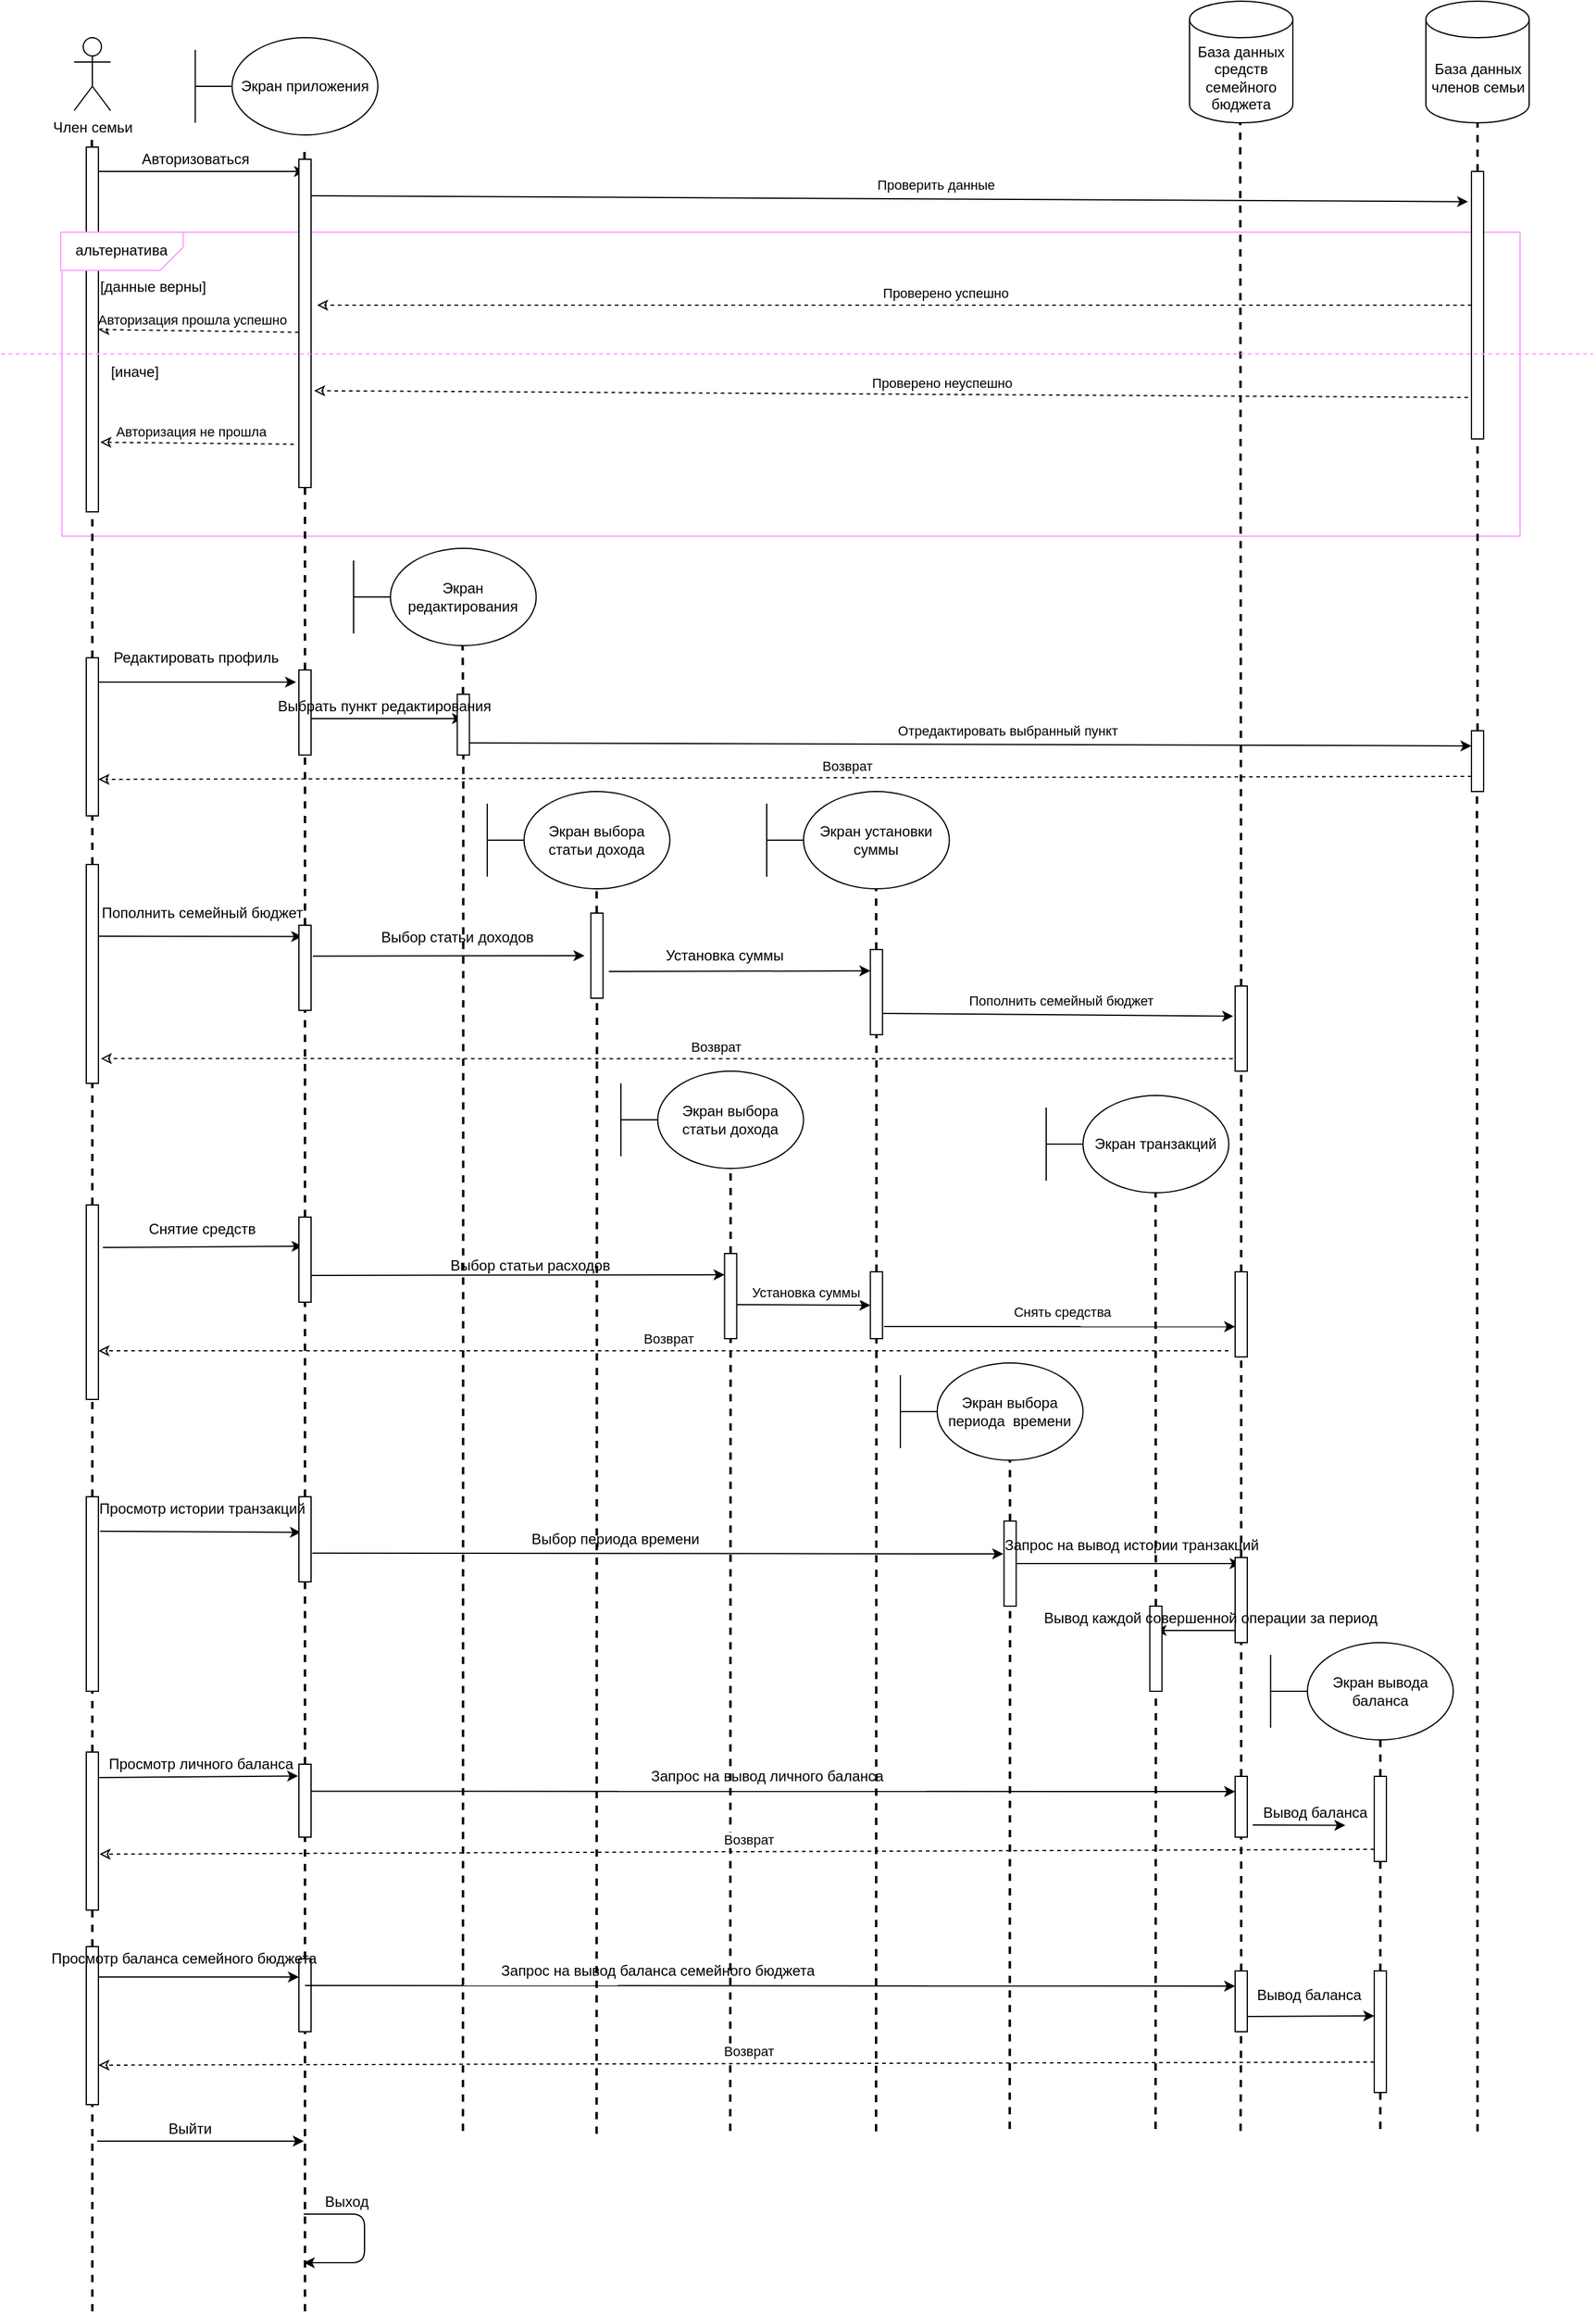 <mxfile version="15.4.0" type="device"><diagram id="cGPwjS6fP_k1BvUeJlcw" name="Page-1"><mxGraphModel dx="1707" dy="1027" grid="1" gridSize="10" guides="1" tooltips="1" connect="1" arrows="1" fold="1" page="1" pageScale="1" pageWidth="4681" pageHeight="3300" math="0" shadow="0"><root><mxCell id="0"/><mxCell id="1" parent="0"/><mxCell id="eAc2DmIOCPBrj0EisFep-2" value="" style="rounded=0;whiteSpace=wrap;html=1;strokeColor=#FF99FF;" parent="1" vertex="1"><mxGeometry x="190" y="700" width="1200" height="250" as="geometry"/></mxCell><mxCell id="6Hoc7KO5jHh4kvdfQy3--184" value="" style="rounded=0;whiteSpace=wrap;html=1;" parent="1" vertex="1"><mxGeometry x="385" y="2120" width="10" height="60" as="geometry"/></mxCell><mxCell id="6Hoc7KO5jHh4kvdfQy3--8" value="Член семьи" style="shape=umlActor;verticalLabelPosition=bottom;verticalAlign=top;html=1;outlineConnect=0;" parent="1" vertex="1"><mxGeometry x="200" y="540" width="30" height="60" as="geometry"/></mxCell><mxCell id="6Hoc7KO5jHh4kvdfQy3--9" value="Экран приложения" style="ellipse;whiteSpace=wrap;html=1;" parent="1" vertex="1"><mxGeometry x="330" y="540" width="120" height="80" as="geometry"/></mxCell><mxCell id="6Hoc7KO5jHh4kvdfQy3--10" value="" style="endArrow=none;html=1;strokeColor=default;strokeWidth=1;" parent="1" edge="1"><mxGeometry width="50" height="50" relative="1" as="geometry"><mxPoint x="299.7" y="610" as="sourcePoint"/><mxPoint x="299.7" y="550" as="targetPoint"/><Array as="points"><mxPoint x="299.7" y="580"/></Array></mxGeometry></mxCell><mxCell id="6Hoc7KO5jHh4kvdfQy3--11" value="" style="endArrow=none;html=1;strokeColor=default;strokeWidth=1;exitX=0;exitY=0.5;exitDx=0;exitDy=0;" parent="1" source="6Hoc7KO5jHh4kvdfQy3--9" edge="1"><mxGeometry width="50" height="50" relative="1" as="geometry"><mxPoint x="239.7" y="730" as="sourcePoint"/><mxPoint x="299.7" y="580" as="targetPoint"/></mxGeometry></mxCell><mxCell id="6Hoc7KO5jHh4kvdfQy3--12" value="" style="endArrow=classic;html=1;strokeColor=default;strokeWidth=1;" parent="1" edge="1"><mxGeometry width="50" height="50" relative="1" as="geometry"><mxPoint x="219" y="650" as="sourcePoint"/><mxPoint x="390" y="650" as="targetPoint"/></mxGeometry></mxCell><mxCell id="6Hoc7KO5jHh4kvdfQy3--13" value="Авторизоваться" style="text;html=1;strokeColor=none;fillColor=none;align=center;verticalAlign=middle;whiteSpace=wrap;rounded=0;" parent="1" vertex="1"><mxGeometry x="280" y="630" width="40" height="20" as="geometry"/></mxCell><mxCell id="6Hoc7KO5jHh4kvdfQy3--15" value="" style="endArrow=classic;html=1;strokeColor=default;strokeWidth=1;entryX=-0.28;entryY=0.113;entryDx=0;entryDy=0;entryPerimeter=0;" parent="1" target="6Hoc7KO5jHh4kvdfQy3--28" edge="1"><mxGeometry width="50" height="50" relative="1" as="geometry"><mxPoint x="390" y="670" as="sourcePoint"/><mxPoint x="1290" y="670" as="targetPoint"/></mxGeometry></mxCell><mxCell id="6Hoc7KO5jHh4kvdfQy3--16" value="Проверить данные" style="edgeLabel;html=1;align=center;verticalAlign=middle;resizable=0;points=[];" parent="6Hoc7KO5jHh4kvdfQy3--15" vertex="1" connectable="0"><mxGeometry x="0.116" y="-1" relative="1" as="geometry"><mxPoint x="-15" y="-13" as="offset"/></mxGeometry></mxCell><mxCell id="6Hoc7KO5jHh4kvdfQy3--17" value="" style="endArrow=classic;html=1;strokeColor=default;strokeWidth=1;dashed=1;endFill=0;exitX=0;exitY=0.5;exitDx=0;exitDy=0;" parent="1" source="6Hoc7KO5jHh4kvdfQy3--28" edge="1"><mxGeometry width="50" height="50" relative="1" as="geometry"><mxPoint x="1290" y="690" as="sourcePoint"/><mxPoint x="400" y="760" as="targetPoint"/></mxGeometry></mxCell><mxCell id="6Hoc7KO5jHh4kvdfQy3--18" value="Проверено успешно" style="edgeLabel;html=1;align=center;verticalAlign=middle;resizable=0;points=[];" parent="6Hoc7KO5jHh4kvdfQy3--17" vertex="1" connectable="0"><mxGeometry x="-0.104" y="2" relative="1" as="geometry"><mxPoint x="-8" y="-12" as="offset"/></mxGeometry></mxCell><mxCell id="6Hoc7KO5jHh4kvdfQy3--19" value="" style="endArrow=classic;html=1;strokeColor=default;strokeWidth=1;dashed=1;endFill=0;exitX=-0.02;exitY=0.527;exitDx=0;exitDy=0;entryX=1;entryY=0.5;entryDx=0;entryDy=0;exitPerimeter=0;" parent="1" source="6Hoc7KO5jHh4kvdfQy3--27" target="6Hoc7KO5jHh4kvdfQy3--26" edge="1"><mxGeometry width="50" height="50" relative="1" as="geometry"><mxPoint x="390" y="960" as="sourcePoint"/><mxPoint x="220" y="960" as="targetPoint"/></mxGeometry></mxCell><mxCell id="6Hoc7KO5jHh4kvdfQy3--20" value="Авторизация прошла успешно" style="edgeLabel;html=1;align=center;verticalAlign=middle;resizable=0;points=[];" parent="6Hoc7KO5jHh4kvdfQy3--19" vertex="1" connectable="0"><mxGeometry x="-0.104" y="2" relative="1" as="geometry"><mxPoint x="-14" y="-12" as="offset"/></mxGeometry></mxCell><mxCell id="6Hoc7KO5jHh4kvdfQy3--21" value="" style="endArrow=none;dashed=1;html=1;strokeWidth=2;jumpSize=3;strokeColor=default;rounded=0;startArrow=none;" parent="1" source="6Hoc7KO5jHh4kvdfQy3--26" edge="1"><mxGeometry width="50" height="50" relative="1" as="geometry"><mxPoint x="215" y="1360" as="sourcePoint"/><mxPoint x="214.58" y="620" as="targetPoint"/></mxGeometry></mxCell><mxCell id="6Hoc7KO5jHh4kvdfQy3--22" value="" style="endArrow=none;dashed=1;html=1;strokeWidth=2;jumpSize=3;strokeColor=default;rounded=0;entryX=0.5;entryY=1;entryDx=0;entryDy=0;startArrow=none;" parent="1" source="6Hoc7KO5jHh4kvdfQy3--27" edge="1"><mxGeometry width="50" height="50" relative="1" as="geometry"><mxPoint x="390" y="1360" as="sourcePoint"/><mxPoint x="389.58" y="630" as="targetPoint"/><Array as="points"/></mxGeometry></mxCell><mxCell id="6Hoc7KO5jHh4kvdfQy3--23" value="База данных средств семейного бюджета" style="shape=cylinder3;whiteSpace=wrap;html=1;boundedLbl=1;backgroundOutline=1;size=15;" parent="1" vertex="1"><mxGeometry x="1118" y="510" width="85" height="100" as="geometry"/></mxCell><mxCell id="6Hoc7KO5jHh4kvdfQy3--24" value="База данных членов семьи" style="shape=cylinder3;whiteSpace=wrap;html=1;boundedLbl=1;backgroundOutline=1;size=15;" parent="1" vertex="1"><mxGeometry x="1312.5" y="510" width="85" height="100" as="geometry"/></mxCell><mxCell id="6Hoc7KO5jHh4kvdfQy3--25" value="" style="endArrow=none;dashed=1;html=1;strokeWidth=2;jumpSize=3;strokeColor=default;rounded=0;startArrow=none;" parent="1" source="6Hoc7KO5jHh4kvdfQy3--28" target="6Hoc7KO5jHh4kvdfQy3--24" edge="1"><mxGeometry width="50" height="50" relative="1" as="geometry"><mxPoint x="1293" y="1360" as="sourcePoint"/><mxPoint x="1293" y="610" as="targetPoint"/></mxGeometry></mxCell><mxCell id="6Hoc7KO5jHh4kvdfQy3--32" value="" style="endArrow=none;dashed=1;html=1;strokeWidth=2;jumpSize=3;strokeColor=default;rounded=0;startArrow=none;" parent="1" source="6Hoc7KO5jHh4kvdfQy3--97" edge="1"><mxGeometry width="50" height="50" relative="1" as="geometry"><mxPoint x="1160.14" y="1360" as="sourcePoint"/><mxPoint x="1159.671" y="610" as="targetPoint"/></mxGeometry></mxCell><mxCell id="6Hoc7KO5jHh4kvdfQy3--34" value="" style="endArrow=classic;html=1;strokeColor=default;strokeWidth=1;entryX=-0.233;entryY=0.143;entryDx=0;entryDy=0;entryPerimeter=0;" parent="1" target="6Hoc7KO5jHh4kvdfQy3--58" edge="1"><mxGeometry width="50" height="50" relative="1" as="geometry"><mxPoint x="220" y="1070" as="sourcePoint"/><mxPoint x="391" y="1070" as="targetPoint"/></mxGeometry></mxCell><mxCell id="6Hoc7KO5jHh4kvdfQy3--39" value="Редактировать профиль" style="text;html=1;align=center;verticalAlign=middle;resizable=0;points=[];autosize=1;strokeColor=none;fillColor=none;" parent="1" vertex="1"><mxGeometry x="225" y="1040" width="150" height="20" as="geometry"/></mxCell><mxCell id="6Hoc7KO5jHh4kvdfQy3--43" value="Экран редактирования" style="ellipse;whiteSpace=wrap;html=1;" parent="1" vertex="1"><mxGeometry x="460.3" y="960" width="120" height="80" as="geometry"/></mxCell><mxCell id="6Hoc7KO5jHh4kvdfQy3--44" value="" style="endArrow=none;html=1;strokeColor=default;strokeWidth=1;" parent="1" edge="1"><mxGeometry width="50" height="50" relative="1" as="geometry"><mxPoint x="430.0" y="1030" as="sourcePoint"/><mxPoint x="430.0" y="970" as="targetPoint"/><Array as="points"><mxPoint x="430.0" y="1000"/></Array></mxGeometry></mxCell><mxCell id="6Hoc7KO5jHh4kvdfQy3--45" value="" style="endArrow=none;html=1;strokeColor=default;strokeWidth=1;exitX=0;exitY=0.5;exitDx=0;exitDy=0;" parent="1" source="6Hoc7KO5jHh4kvdfQy3--43" edge="1"><mxGeometry width="50" height="50" relative="1" as="geometry"><mxPoint x="370.0" y="1150" as="sourcePoint"/><mxPoint x="430.0" y="1000" as="targetPoint"/></mxGeometry></mxCell><mxCell id="6Hoc7KO5jHh4kvdfQy3--47" value="" style="endArrow=none;dashed=1;html=1;strokeWidth=2;jumpSize=3;strokeColor=default;rounded=0;entryX=0.5;entryY=1;entryDx=0;entryDy=0;startArrow=none;" parent="1" source="6Hoc7KO5jHh4kvdfQy3--61" edge="1"><mxGeometry width="50" height="50" relative="1" as="geometry"><mxPoint x="519.71" y="1670" as="sourcePoint"/><mxPoint x="519.71" y="1040" as="targetPoint"/><Array as="points"/></mxGeometry></mxCell><mxCell id="6Hoc7KO5jHh4kvdfQy3--48" value="" style="endArrow=classic;html=1;strokeColor=default;strokeWidth=1;" parent="1" edge="1"><mxGeometry width="50" height="50" relative="1" as="geometry"><mxPoint x="390" y="1100" as="sourcePoint"/><mxPoint x="520" y="1100" as="targetPoint"/></mxGeometry></mxCell><mxCell id="6Hoc7KO5jHh4kvdfQy3--50" value="" style="endArrow=classic;html=1;strokeColor=default;strokeWidth=1;entryX=0;entryY=0.25;entryDx=0;entryDy=0;" parent="1" target="6Hoc7KO5jHh4kvdfQy3--63" edge="1"><mxGeometry width="50" height="50" relative="1" as="geometry"><mxPoint x="520" y="1120" as="sourcePoint"/><mxPoint x="1290" y="1120" as="targetPoint"/></mxGeometry></mxCell><mxCell id="6Hoc7KO5jHh4kvdfQy3--51" value="Отредактировать выбранный пункт" style="edgeLabel;html=1;align=center;verticalAlign=middle;resizable=0;points=[];" parent="6Hoc7KO5jHh4kvdfQy3--50" vertex="1" connectable="0"><mxGeometry x="0.116" y="-1" relative="1" as="geometry"><mxPoint x="-15" y="-13" as="offset"/></mxGeometry></mxCell><mxCell id="6Hoc7KO5jHh4kvdfQy3--52" value="" style="endArrow=classic;html=1;strokeColor=default;strokeWidth=1;dashed=1;endFill=0;exitX=0;exitY=0.75;exitDx=0;exitDy=0;" parent="1" source="6Hoc7KO5jHh4kvdfQy3--63" edge="1"><mxGeometry width="50" height="50" relative="1" as="geometry"><mxPoint x="1290" y="1150" as="sourcePoint"/><mxPoint x="220" y="1150" as="targetPoint"/></mxGeometry></mxCell><mxCell id="6Hoc7KO5jHh4kvdfQy3--53" value="Возврат" style="edgeLabel;html=1;align=center;verticalAlign=middle;resizable=0;points=[];" parent="6Hoc7KO5jHh4kvdfQy3--52" vertex="1" connectable="0"><mxGeometry x="-0.104" y="2" relative="1" as="geometry"><mxPoint x="-8" y="-12" as="offset"/></mxGeometry></mxCell><mxCell id="6Hoc7KO5jHh4kvdfQy3--54" value="" style="rounded=0;whiteSpace=wrap;html=1;" parent="1" vertex="1"><mxGeometry x="210" y="1050" width="10" height="130" as="geometry"/></mxCell><mxCell id="6Hoc7KO5jHh4kvdfQy3--57" value="" style="endArrow=none;dashed=1;html=1;strokeWidth=2;jumpSize=3;strokeColor=default;rounded=0;startArrow=none;" parent="1" source="6Hoc7KO5jHh4kvdfQy3--65" target="6Hoc7KO5jHh4kvdfQy3--54" edge="1"><mxGeometry width="50" height="50" relative="1" as="geometry"><mxPoint x="215.0" y="1600" as="sourcePoint"/><mxPoint x="215.0" y="1000" as="targetPoint"/></mxGeometry></mxCell><mxCell id="6Hoc7KO5jHh4kvdfQy3--58" value="" style="rounded=0;whiteSpace=wrap;html=1;" parent="1" vertex="1"><mxGeometry x="385" y="1060" width="10" height="70" as="geometry"/></mxCell><mxCell id="6Hoc7KO5jHh4kvdfQy3--59" value="" style="endArrow=none;dashed=1;html=1;strokeWidth=2;jumpSize=3;strokeColor=default;rounded=0;entryX=0.5;entryY=1;entryDx=0;entryDy=0;startArrow=none;" parent="1" source="6Hoc7KO5jHh4kvdfQy3--73" target="6Hoc7KO5jHh4kvdfQy3--58" edge="1"><mxGeometry width="50" height="50" relative="1" as="geometry"><mxPoint x="390" y="1600" as="sourcePoint"/><mxPoint x="390" y="970" as="targetPoint"/><Array as="points"/></mxGeometry></mxCell><mxCell id="6Hoc7KO5jHh4kvdfQy3--61" value="" style="rounded=0;whiteSpace=wrap;html=1;" parent="1" vertex="1"><mxGeometry x="515.3" y="1080" width="10" height="50" as="geometry"/></mxCell><mxCell id="6Hoc7KO5jHh4kvdfQy3--62" value="" style="endArrow=none;dashed=1;html=1;strokeWidth=2;jumpSize=3;strokeColor=default;rounded=0;entryX=0.5;entryY=1;entryDx=0;entryDy=0;startArrow=none;" parent="1" target="6Hoc7KO5jHh4kvdfQy3--61" edge="1"><mxGeometry width="50" height="50" relative="1" as="geometry"><mxPoint x="520" y="2261.667" as="sourcePoint"/><mxPoint x="519.71" y="1040" as="targetPoint"/><Array as="points"/></mxGeometry></mxCell><mxCell id="6Hoc7KO5jHh4kvdfQy3--60" value="Выбрать пункт редактирования" style="text;html=1;align=center;verticalAlign=middle;resizable=0;points=[];autosize=1;strokeColor=none;fillColor=none;" parent="1" vertex="1"><mxGeometry x="360" y="1080" width="190" height="20" as="geometry"/></mxCell><mxCell id="6Hoc7KO5jHh4kvdfQy3--63" value="" style="rounded=0;whiteSpace=wrap;html=1;" parent="1" vertex="1"><mxGeometry x="1350" y="1110" width="10" height="50" as="geometry"/></mxCell><mxCell id="6Hoc7KO5jHh4kvdfQy3--64" value="" style="endArrow=none;dashed=1;html=1;strokeWidth=2;jumpSize=3;strokeColor=default;rounded=0;startArrow=none;" parent="1" edge="1"><mxGeometry width="50" height="50" relative="1" as="geometry"><mxPoint x="1355" y="2262.0" as="sourcePoint"/><mxPoint x="1354.511" y="1160" as="targetPoint"/></mxGeometry></mxCell><mxCell id="6Hoc7KO5jHh4kvdfQy3--65" value="" style="rounded=0;whiteSpace=wrap;html=1;" parent="1" vertex="1"><mxGeometry x="210" y="1220" width="10" height="180" as="geometry"/></mxCell><mxCell id="6Hoc7KO5jHh4kvdfQy3--66" value="" style="endArrow=none;dashed=1;html=1;strokeWidth=2;jumpSize=3;strokeColor=default;rounded=0;startArrow=none;" parent="1" source="6Hoc7KO5jHh4kvdfQy3--103" target="6Hoc7KO5jHh4kvdfQy3--65" edge="1"><mxGeometry width="50" height="50" relative="1" as="geometry"><mxPoint x="215" y="1770" as="sourcePoint"/><mxPoint x="215" y="1180" as="targetPoint"/></mxGeometry></mxCell><mxCell id="6Hoc7KO5jHh4kvdfQy3--67" value="" style="endArrow=classic;html=1;strokeColor=default;strokeWidth=1;entryX=0.267;entryY=0.133;entryDx=0;entryDy=0;entryPerimeter=0;" parent="1" target="6Hoc7KO5jHh4kvdfQy3--73" edge="1"><mxGeometry width="50" height="50" relative="1" as="geometry"><mxPoint x="220" y="1279" as="sourcePoint"/><mxPoint x="380" y="1270" as="targetPoint"/></mxGeometry></mxCell><mxCell id="6Hoc7KO5jHh4kvdfQy3--68" value="Пополнить семейный бюджет" style="text;html=1;align=center;verticalAlign=middle;resizable=0;points=[];autosize=1;strokeColor=none;fillColor=none;" parent="1" vertex="1"><mxGeometry x="215" y="1250" width="180" height="20" as="geometry"/></mxCell><mxCell id="6Hoc7KO5jHh4kvdfQy3--69" value="Экран выбора статьи дохода" style="ellipse;whiteSpace=wrap;html=1;" parent="1" vertex="1"><mxGeometry x="570.3" y="1160" width="120" height="80" as="geometry"/></mxCell><mxCell id="6Hoc7KO5jHh4kvdfQy3--70" value="" style="endArrow=none;html=1;strokeColor=default;strokeWidth=1;" parent="1" edge="1"><mxGeometry width="50" height="50" relative="1" as="geometry"><mxPoint x="540.0" y="1230" as="sourcePoint"/><mxPoint x="540.0" y="1170" as="targetPoint"/><Array as="points"><mxPoint x="540" y="1200"/></Array></mxGeometry></mxCell><mxCell id="6Hoc7KO5jHh4kvdfQy3--71" value="" style="endArrow=none;html=1;strokeColor=default;strokeWidth=1;exitX=0;exitY=0.5;exitDx=0;exitDy=0;" parent="1" source="6Hoc7KO5jHh4kvdfQy3--69" edge="1"><mxGeometry width="50" height="50" relative="1" as="geometry"><mxPoint x="480.0" y="1350" as="sourcePoint"/><mxPoint x="540.0" y="1200" as="targetPoint"/></mxGeometry></mxCell><mxCell id="6Hoc7KO5jHh4kvdfQy3--72" value="" style="endArrow=none;dashed=1;html=1;strokeWidth=2;jumpSize=3;strokeColor=default;rounded=0;startArrow=none;" parent="1" source="6Hoc7KO5jHh4kvdfQy3--92" edge="1"><mxGeometry width="50" height="50" relative="1" as="geometry"><mxPoint x="629.88" y="1770" as="sourcePoint"/><mxPoint x="630" y="1240" as="targetPoint"/><Array as="points"/></mxGeometry></mxCell><mxCell id="6Hoc7KO5jHh4kvdfQy3--73" value="" style="rounded=0;whiteSpace=wrap;html=1;" parent="1" vertex="1"><mxGeometry x="385" y="1270" width="10" height="70" as="geometry"/></mxCell><mxCell id="6Hoc7KO5jHh4kvdfQy3--74" value="" style="endArrow=none;dashed=1;html=1;strokeWidth=2;jumpSize=3;strokeColor=default;rounded=0;entryX=0.5;entryY=1;entryDx=0;entryDy=0;startArrow=none;" parent="1" source="6Hoc7KO5jHh4kvdfQy3--119" target="6Hoc7KO5jHh4kvdfQy3--73" edge="1"><mxGeometry width="50" height="50" relative="1" as="geometry"><mxPoint x="390" y="1770" as="sourcePoint"/><mxPoint x="390" y="1130" as="targetPoint"/><Array as="points"/></mxGeometry></mxCell><mxCell id="6Hoc7KO5jHh4kvdfQy3--75" value="" style="endArrow=classic;html=1;strokeColor=default;strokeWidth=1;exitX=1.149;exitY=0.363;exitDx=0;exitDy=0;exitPerimeter=0;" parent="1" source="6Hoc7KO5jHh4kvdfQy3--73" edge="1"><mxGeometry width="50" height="50" relative="1" as="geometry"><mxPoint x="400" y="1280" as="sourcePoint"/><mxPoint x="620" y="1295" as="targetPoint"/></mxGeometry></mxCell><mxCell id="6Hoc7KO5jHh4kvdfQy3--76" value="Выбор статьи доходов" style="text;html=1;align=center;verticalAlign=middle;resizable=0;points=[];autosize=1;strokeColor=none;fillColor=none;" parent="1" vertex="1"><mxGeometry x="445" y="1270" width="140" height="20" as="geometry"/></mxCell><mxCell id="6Hoc7KO5jHh4kvdfQy3--81" value="Экран установки суммы" style="ellipse;whiteSpace=wrap;html=1;" parent="1" vertex="1"><mxGeometry x="800.3" y="1160" width="120" height="80" as="geometry"/></mxCell><mxCell id="6Hoc7KO5jHh4kvdfQy3--82" value="" style="endArrow=none;html=1;strokeColor=default;strokeWidth=1;" parent="1" edge="1"><mxGeometry width="50" height="50" relative="1" as="geometry"><mxPoint x="770.0" y="1230" as="sourcePoint"/><mxPoint x="770.0" y="1170" as="targetPoint"/><Array as="points"><mxPoint x="770" y="1200"/></Array></mxGeometry></mxCell><mxCell id="6Hoc7KO5jHh4kvdfQy3--83" value="" style="endArrow=none;html=1;strokeColor=default;strokeWidth=1;exitX=0;exitY=0.5;exitDx=0;exitDy=0;" parent="1" source="6Hoc7KO5jHh4kvdfQy3--81" edge="1"><mxGeometry width="50" height="50" relative="1" as="geometry"><mxPoint x="710" y="1350" as="sourcePoint"/><mxPoint x="770.0" y="1200" as="targetPoint"/></mxGeometry></mxCell><mxCell id="6Hoc7KO5jHh4kvdfQy3--84" value="" style="endArrow=none;dashed=1;html=1;strokeWidth=2;jumpSize=3;strokeColor=default;rounded=0;startArrow=none;" parent="1" source="6Hoc7KO5jHh4kvdfQy3--95" edge="1"><mxGeometry width="50" height="50" relative="1" as="geometry"><mxPoint x="859.88" y="1770" as="sourcePoint"/><mxPoint x="860" y="1240" as="targetPoint"/><Array as="points"/></mxGeometry></mxCell><mxCell id="6Hoc7KO5jHh4kvdfQy3--85" value="" style="endArrow=classic;html=1;strokeColor=default;strokeWidth=1;entryX=0;entryY=0.25;entryDx=0;entryDy=0;" parent="1" target="6Hoc7KO5jHh4kvdfQy3--95" edge="1"><mxGeometry width="50" height="50" relative="1" as="geometry"><mxPoint x="640" y="1308" as="sourcePoint"/><mxPoint x="860" y="1310" as="targetPoint"/></mxGeometry></mxCell><mxCell id="6Hoc7KO5jHh4kvdfQy3--86" value="Установка суммы" style="text;html=1;align=center;verticalAlign=middle;resizable=0;points=[];autosize=1;strokeColor=none;fillColor=none;" parent="1" vertex="1"><mxGeometry x="680" y="1285" width="110" height="20" as="geometry"/></mxCell><mxCell id="6Hoc7KO5jHh4kvdfQy3--88" value="" style="endArrow=classic;html=1;strokeColor=default;strokeWidth=1;entryX=-0.164;entryY=0.354;entryDx=0;entryDy=0;exitX=1;exitY=0.75;exitDx=0;exitDy=0;entryPerimeter=0;" parent="1" source="6Hoc7KO5jHh4kvdfQy3--95" target="6Hoc7KO5jHh4kvdfQy3--97" edge="1"><mxGeometry width="50" height="50" relative="1" as="geometry"><mxPoint x="860" y="1343" as="sourcePoint"/><mxPoint x="1160" y="1343" as="targetPoint"/></mxGeometry></mxCell><mxCell id="6Hoc7KO5jHh4kvdfQy3--89" value="Пополнить семейный бюджет" style="edgeLabel;html=1;align=center;verticalAlign=middle;resizable=0;points=[];" parent="6Hoc7KO5jHh4kvdfQy3--88" vertex="1" connectable="0"><mxGeometry x="0.116" y="-1" relative="1" as="geometry"><mxPoint x="-15" y="-13" as="offset"/></mxGeometry></mxCell><mxCell id="6Hoc7KO5jHh4kvdfQy3--92" value="" style="rounded=0;whiteSpace=wrap;html=1;" parent="1" vertex="1"><mxGeometry x="625.3" y="1260" width="10" height="70" as="geometry"/></mxCell><mxCell id="6Hoc7KO5jHh4kvdfQy3--94" value="" style="endArrow=none;dashed=1;html=1;strokeWidth=2;jumpSize=3;strokeColor=default;rounded=0;startArrow=none;" parent="1" target="6Hoc7KO5jHh4kvdfQy3--92" edge="1"><mxGeometry width="50" height="50" relative="1" as="geometry"><mxPoint x="630" y="2264.0" as="sourcePoint"/><mxPoint x="630" y="1240" as="targetPoint"/><Array as="points"/></mxGeometry></mxCell><mxCell id="6Hoc7KO5jHh4kvdfQy3--95" value="" style="rounded=0;whiteSpace=wrap;html=1;" parent="1" vertex="1"><mxGeometry x="855.3" y="1290" width="10" height="70" as="geometry"/></mxCell><mxCell id="6Hoc7KO5jHh4kvdfQy3--96" value="" style="endArrow=none;dashed=1;html=1;strokeWidth=2;jumpSize=3;strokeColor=default;rounded=0;startArrow=none;" parent="1" source="6Hoc7KO5jHh4kvdfQy3--115" target="6Hoc7KO5jHh4kvdfQy3--95" edge="1"><mxGeometry width="50" height="50" relative="1" as="geometry"><mxPoint x="859.88" y="1770" as="sourcePoint"/><mxPoint x="860" y="1240" as="targetPoint"/><Array as="points"/></mxGeometry></mxCell><mxCell id="6Hoc7KO5jHh4kvdfQy3--97" value="" style="rounded=0;whiteSpace=wrap;html=1;" parent="1" vertex="1"><mxGeometry x="1155.5" y="1320" width="10" height="70" as="geometry"/></mxCell><mxCell id="6Hoc7KO5jHh4kvdfQy3--98" value="" style="endArrow=none;dashed=1;html=1;strokeWidth=2;jumpSize=3;strokeColor=default;rounded=0;startArrow=none;" parent="1" source="6Hoc7KO5jHh4kvdfQy3--121" target="6Hoc7KO5jHh4kvdfQy3--97" edge="1"><mxGeometry width="50" height="50" relative="1" as="geometry"><mxPoint x="1160" y="1770" as="sourcePoint"/><mxPoint x="1159.671" y="850.0" as="targetPoint"/></mxGeometry></mxCell><mxCell id="6Hoc7KO5jHh4kvdfQy3--99" value="" style="endArrow=classic;html=1;strokeColor=default;strokeWidth=1;dashed=1;endFill=0;exitX=-0.191;exitY=0.854;exitDx=0;exitDy=0;exitPerimeter=0;entryX=1.2;entryY=0.887;entryDx=0;entryDy=0;entryPerimeter=0;" parent="1" source="6Hoc7KO5jHh4kvdfQy3--97" target="6Hoc7KO5jHh4kvdfQy3--65" edge="1"><mxGeometry width="50" height="50" relative="1" as="geometry"><mxPoint x="1300" y="1160" as="sourcePoint"/><mxPoint x="233.379" y="1370" as="targetPoint"/></mxGeometry></mxCell><mxCell id="6Hoc7KO5jHh4kvdfQy3--100" value="Возврат" style="edgeLabel;html=1;align=center;verticalAlign=middle;resizable=0;points=[];" parent="6Hoc7KO5jHh4kvdfQy3--99" vertex="1" connectable="0"><mxGeometry x="-0.104" y="2" relative="1" as="geometry"><mxPoint x="-8" y="-12" as="offset"/></mxGeometry></mxCell><mxCell id="6Hoc7KO5jHh4kvdfQy3--101" value="" style="endArrow=classic;html=1;strokeColor=default;strokeWidth=1;exitX=1.367;exitY=0.219;exitDx=0;exitDy=0;exitPerimeter=0;" parent="1" source="6Hoc7KO5jHh4kvdfQy3--103" edge="1"><mxGeometry width="50" height="50" relative="1" as="geometry"><mxPoint x="220" y="1480" as="sourcePoint"/><mxPoint x="388" y="1534" as="targetPoint"/></mxGeometry></mxCell><mxCell id="6Hoc7KO5jHh4kvdfQy3--102" value="Снятие средств" style="text;html=1;align=center;verticalAlign=middle;resizable=0;points=[];autosize=1;strokeColor=none;fillColor=none;" parent="1" vertex="1"><mxGeometry x="255" y="1510" width="100" height="20" as="geometry"/></mxCell><mxCell id="6Hoc7KO5jHh4kvdfQy3--105" value="Экран выбора статьи дохода" style="ellipse;whiteSpace=wrap;html=1;" parent="1" vertex="1"><mxGeometry x="680.3" y="1390" width="120" height="80" as="geometry"/></mxCell><mxCell id="6Hoc7KO5jHh4kvdfQy3--106" value="" style="endArrow=none;html=1;strokeColor=default;strokeWidth=1;" parent="1" edge="1"><mxGeometry width="50" height="50" relative="1" as="geometry"><mxPoint x="650.0" y="1460" as="sourcePoint"/><mxPoint x="650.0" y="1400" as="targetPoint"/><Array as="points"><mxPoint x="650" y="1430"/></Array></mxGeometry></mxCell><mxCell id="6Hoc7KO5jHh4kvdfQy3--107" value="" style="endArrow=none;html=1;strokeColor=default;strokeWidth=1;exitX=0;exitY=0.5;exitDx=0;exitDy=0;" parent="1" source="6Hoc7KO5jHh4kvdfQy3--105" edge="1"><mxGeometry width="50" height="50" relative="1" as="geometry"><mxPoint x="590" y="1580" as="sourcePoint"/><mxPoint x="650.0" y="1430" as="targetPoint"/></mxGeometry></mxCell><mxCell id="6Hoc7KO5jHh4kvdfQy3--103" value="" style="rounded=0;whiteSpace=wrap;html=1;" parent="1" vertex="1"><mxGeometry x="210" y="1500" width="10" height="160" as="geometry"/></mxCell><mxCell id="6Hoc7KO5jHh4kvdfQy3--108" value="" style="endArrow=none;dashed=1;html=1;strokeWidth=2;jumpSize=3;strokeColor=default;rounded=0;startArrow=none;" parent="1" source="6Hoc7KO5jHh4kvdfQy3--128" target="6Hoc7KO5jHh4kvdfQy3--103" edge="1"><mxGeometry width="50" height="50" relative="1" as="geometry"><mxPoint x="215" y="2261.667" as="sourcePoint"/><mxPoint x="215" y="1400" as="targetPoint"/></mxGeometry></mxCell><mxCell id="6Hoc7KO5jHh4kvdfQy3--109" value="" style="endArrow=none;dashed=1;html=1;strokeWidth=2;jumpSize=3;strokeColor=default;rounded=0;startArrow=none;" parent="1" source="6Hoc7KO5jHh4kvdfQy3--117" edge="1"><mxGeometry width="50" height="50" relative="1" as="geometry"><mxPoint x="739.88" y="1910" as="sourcePoint"/><mxPoint x="740.269" y="1470" as="targetPoint"/><Array as="points"/></mxGeometry></mxCell><mxCell id="6Hoc7KO5jHh4kvdfQy3--110" value="" style="endArrow=classic;html=1;strokeColor=default;strokeWidth=1;entryX=0;entryY=0.25;entryDx=0;entryDy=0;" parent="1" target="6Hoc7KO5jHh4kvdfQy3--117" edge="1"><mxGeometry width="50" height="50" relative="1" as="geometry"><mxPoint x="390" y="1558" as="sourcePoint"/><mxPoint x="730" y="1560" as="targetPoint"/></mxGeometry></mxCell><mxCell id="6Hoc7KO5jHh4kvdfQy3--111" value="Выбор статьи расходов" style="text;html=1;align=center;verticalAlign=middle;resizable=0;points=[];autosize=1;strokeColor=none;fillColor=none;" parent="1" vertex="1"><mxGeometry x="500" y="1540" width="150" height="20" as="geometry"/></mxCell><mxCell id="6Hoc7KO5jHh4kvdfQy3--112" value="" style="endArrow=classic;html=1;strokeColor=default;strokeWidth=1;entryX=0;entryY=0.5;entryDx=0;entryDy=0;" parent="1" target="6Hoc7KO5jHh4kvdfQy3--115" edge="1"><mxGeometry width="50" height="50" relative="1" as="geometry"><mxPoint x="740" y="1582" as="sourcePoint"/><mxPoint x="850" y="1580" as="targetPoint"/></mxGeometry></mxCell><mxCell id="6Hoc7KO5jHh4kvdfQy3--113" value="Установка суммы" style="edgeLabel;html=1;align=center;verticalAlign=middle;resizable=0;points=[];" parent="6Hoc7KO5jHh4kvdfQy3--112" vertex="1" connectable="0"><mxGeometry x="-0.285" y="7" relative="1" as="geometry"><mxPoint x="21" y="-3" as="offset"/></mxGeometry></mxCell><mxCell id="6Hoc7KO5jHh4kvdfQy3--115" value="" style="rounded=0;whiteSpace=wrap;html=1;" parent="1" vertex="1"><mxGeometry x="855.3" y="1555" width="10" height="55" as="geometry"/></mxCell><mxCell id="6Hoc7KO5jHh4kvdfQy3--116" value="" style="endArrow=none;dashed=1;html=1;strokeWidth=2;jumpSize=3;strokeColor=default;rounded=0;startArrow=none;" parent="1" target="6Hoc7KO5jHh4kvdfQy3--115" edge="1"><mxGeometry width="50" height="50" relative="1" as="geometry"><mxPoint x="860" y="2262.0" as="sourcePoint"/><mxPoint x="860.267" y="1360" as="targetPoint"/><Array as="points"/></mxGeometry></mxCell><mxCell id="6Hoc7KO5jHh4kvdfQy3--117" value="" style="rounded=0;whiteSpace=wrap;html=1;" parent="1" vertex="1"><mxGeometry x="735.3" y="1540" width="10" height="70" as="geometry"/></mxCell><mxCell id="6Hoc7KO5jHh4kvdfQy3--118" value="" style="endArrow=none;dashed=1;html=1;strokeWidth=2;jumpSize=3;strokeColor=default;rounded=0;startArrow=none;" parent="1" target="6Hoc7KO5jHh4kvdfQy3--117" edge="1"><mxGeometry width="50" height="50" relative="1" as="geometry"><mxPoint x="740" y="2261.667" as="sourcePoint"/><mxPoint x="740.269" y="1470" as="targetPoint"/><Array as="points"/></mxGeometry></mxCell><mxCell id="6Hoc7KO5jHh4kvdfQy3--119" value="" style="rounded=0;whiteSpace=wrap;html=1;" parent="1" vertex="1"><mxGeometry x="385.0" y="1510" width="10" height="70" as="geometry"/></mxCell><mxCell id="6Hoc7KO5jHh4kvdfQy3--120" value="" style="endArrow=none;dashed=1;html=1;strokeWidth=2;jumpSize=3;strokeColor=default;rounded=0;entryX=0.5;entryY=1;entryDx=0;entryDy=0;startArrow=none;" parent="1" source="6Hoc7KO5jHh4kvdfQy3--131" target="6Hoc7KO5jHh4kvdfQy3--119" edge="1"><mxGeometry width="50" height="50" relative="1" as="geometry"><mxPoint x="390" y="2260.667" as="sourcePoint"/><mxPoint x="390" y="1340" as="targetPoint"/><Array as="points"/></mxGeometry></mxCell><mxCell id="6Hoc7KO5jHh4kvdfQy3--121" value="" style="rounded=0;whiteSpace=wrap;html=1;" parent="1" vertex="1"><mxGeometry x="1155.5" y="1555" width="10" height="70" as="geometry"/></mxCell><mxCell id="6Hoc7KO5jHh4kvdfQy3--122" value="" style="endArrow=none;dashed=1;html=1;strokeWidth=2;jumpSize=3;strokeColor=default;rounded=0;startArrow=none;" parent="1" source="6Hoc7KO5jHh4kvdfQy3--153" target="6Hoc7KO5jHh4kvdfQy3--121" edge="1"><mxGeometry width="50" height="50" relative="1" as="geometry"><mxPoint x="1160" y="2261.667" as="sourcePoint"/><mxPoint x="1160.458" y="1390" as="targetPoint"/></mxGeometry></mxCell><mxCell id="6Hoc7KO5jHh4kvdfQy3--124" value="" style="endArrow=classic;html=1;strokeColor=default;strokeWidth=1;entryX=-0.164;entryY=0.354;entryDx=0;entryDy=0;entryPerimeter=0;" parent="1" edge="1"><mxGeometry width="50" height="50" relative="1" as="geometry"><mxPoint x="866.64" y="1600" as="sourcePoint"/><mxPoint x="1155.5" y="1600.14" as="targetPoint"/></mxGeometry></mxCell><mxCell id="6Hoc7KO5jHh4kvdfQy3--125" value="Снять средства" style="edgeLabel;html=1;align=center;verticalAlign=middle;resizable=0;points=[];" parent="6Hoc7KO5jHh4kvdfQy3--124" vertex="1" connectable="0"><mxGeometry x="0.116" y="-1" relative="1" as="geometry"><mxPoint x="-15" y="-13" as="offset"/></mxGeometry></mxCell><mxCell id="6Hoc7KO5jHh4kvdfQy3--126" value="" style="endArrow=classic;html=1;strokeColor=default;strokeWidth=1;dashed=1;endFill=0;entryX=1;entryY=0.75;entryDx=0;entryDy=0;" parent="1" target="6Hoc7KO5jHh4kvdfQy3--103" edge="1"><mxGeometry width="50" height="50" relative="1" as="geometry"><mxPoint x="1150" y="1620" as="sourcePoint"/><mxPoint x="232" y="1389.66" as="targetPoint"/></mxGeometry></mxCell><mxCell id="6Hoc7KO5jHh4kvdfQy3--127" value="Возврат" style="edgeLabel;html=1;align=center;verticalAlign=middle;resizable=0;points=[];" parent="6Hoc7KO5jHh4kvdfQy3--126" vertex="1" connectable="0"><mxGeometry x="-0.104" y="2" relative="1" as="geometry"><mxPoint x="-45" y="-12" as="offset"/></mxGeometry></mxCell><mxCell id="6Hoc7KO5jHh4kvdfQy3--128" value="" style="rounded=0;whiteSpace=wrap;html=1;" parent="1" vertex="1"><mxGeometry x="210" y="1740" width="10" height="160" as="geometry"/></mxCell><mxCell id="6Hoc7KO5jHh4kvdfQy3--129" value="" style="endArrow=none;dashed=1;html=1;strokeWidth=2;jumpSize=3;strokeColor=default;rounded=0;startArrow=none;" parent="1" source="6Hoc7KO5jHh4kvdfQy3--159" target="6Hoc7KO5jHh4kvdfQy3--128" edge="1"><mxGeometry width="50" height="50" relative="1" as="geometry"><mxPoint x="215" y="2261.667" as="sourcePoint"/><mxPoint x="215" y="1660" as="targetPoint"/></mxGeometry></mxCell><mxCell id="6Hoc7KO5jHh4kvdfQy3--130" value="" style="endArrow=classic;html=1;strokeColor=default;strokeWidth=1;entryX=0.167;entryY=0.419;entryDx=0;entryDy=0;entryPerimeter=0;exitX=1.133;exitY=0.177;exitDx=0;exitDy=0;exitPerimeter=0;" parent="1" source="6Hoc7KO5jHh4kvdfQy3--128" target="6Hoc7KO5jHh4kvdfQy3--131" edge="1"><mxGeometry width="50" height="50" relative="1" as="geometry"><mxPoint x="220" y="1730" as="sourcePoint"/><mxPoint x="380" y="1730" as="targetPoint"/></mxGeometry></mxCell><mxCell id="6Hoc7KO5jHh4kvdfQy3--131" value="" style="rounded=0;whiteSpace=wrap;html=1;" parent="1" vertex="1"><mxGeometry x="385.0" y="1740" width="10" height="70" as="geometry"/></mxCell><mxCell id="6Hoc7KO5jHh4kvdfQy3--132" value="" style="endArrow=none;dashed=1;html=1;strokeWidth=2;jumpSize=3;strokeColor=default;rounded=0;entryX=0.5;entryY=1;entryDx=0;entryDy=0;startArrow=none;" parent="1" source="6Hoc7KO5jHh4kvdfQy3--161" target="6Hoc7KO5jHh4kvdfQy3--131" edge="1"><mxGeometry width="50" height="50" relative="1" as="geometry"><mxPoint x="390" y="2260.667" as="sourcePoint"/><mxPoint x="390" y="1580" as="targetPoint"/><Array as="points"/></mxGeometry></mxCell><mxCell id="6Hoc7KO5jHh4kvdfQy3--133" value="Просмотр истории транзакций" style="text;html=1;align=center;verticalAlign=middle;resizable=0;points=[];autosize=1;strokeColor=none;fillColor=none;" parent="1" vertex="1"><mxGeometry x="210" y="1740" width="190" height="20" as="geometry"/></mxCell><mxCell id="6Hoc7KO5jHh4kvdfQy3--137" value="Экран выбора периода&amp;nbsp; времени" style="ellipse;whiteSpace=wrap;html=1;" parent="1" vertex="1"><mxGeometry x="910.3" y="1630" width="120" height="80" as="geometry"/></mxCell><mxCell id="6Hoc7KO5jHh4kvdfQy3--138" value="" style="endArrow=none;html=1;strokeColor=default;strokeWidth=1;" parent="1" edge="1"><mxGeometry width="50" height="50" relative="1" as="geometry"><mxPoint x="880.0" y="1700" as="sourcePoint"/><mxPoint x="880.0" y="1640" as="targetPoint"/><Array as="points"><mxPoint x="880" y="1670"/></Array></mxGeometry></mxCell><mxCell id="6Hoc7KO5jHh4kvdfQy3--139" value="" style="endArrow=none;html=1;strokeColor=default;strokeWidth=1;exitX=0;exitY=0.5;exitDx=0;exitDy=0;" parent="1" source="6Hoc7KO5jHh4kvdfQy3--137" edge="1"><mxGeometry width="50" height="50" relative="1" as="geometry"><mxPoint x="820" y="1820" as="sourcePoint"/><mxPoint x="880.0" y="1670" as="targetPoint"/></mxGeometry></mxCell><mxCell id="6Hoc7KO5jHh4kvdfQy3--140" value="" style="endArrow=none;dashed=1;html=1;strokeWidth=2;jumpSize=3;strokeColor=default;rounded=0;startArrow=none;" parent="1" source="6Hoc7KO5jHh4kvdfQy3--142" edge="1"><mxGeometry width="50" height="50" relative="1" as="geometry"><mxPoint x="970" y="2260" as="sourcePoint"/><mxPoint x="970.168" y="1710" as="targetPoint"/><Array as="points"/></mxGeometry></mxCell><mxCell id="6Hoc7KO5jHh4kvdfQy3--141" value="" style="endArrow=classic;html=1;strokeColor=default;strokeWidth=1;exitX=1.1;exitY=0.662;exitDx=0;exitDy=0;exitPerimeter=0;entryX=-0.063;entryY=0.386;entryDx=0;entryDy=0;entryPerimeter=0;" parent="1" source="6Hoc7KO5jHh4kvdfQy3--131" target="6Hoc7KO5jHh4kvdfQy3--142" edge="1"><mxGeometry width="50" height="50" relative="1" as="geometry"><mxPoint x="410" y="1780" as="sourcePoint"/><mxPoint x="970" y="1786" as="targetPoint"/></mxGeometry></mxCell><mxCell id="6Hoc7KO5jHh4kvdfQy3--142" value="" style="rounded=0;whiteSpace=wrap;html=1;" parent="1" vertex="1"><mxGeometry x="965.3" y="1760" width="10" height="70" as="geometry"/></mxCell><mxCell id="6Hoc7KO5jHh4kvdfQy3--143" value="" style="endArrow=none;dashed=1;html=1;strokeWidth=2;jumpSize=3;strokeColor=default;rounded=0;startArrow=none;" parent="1" target="6Hoc7KO5jHh4kvdfQy3--142" edge="1"><mxGeometry width="50" height="50" relative="1" as="geometry"><mxPoint x="970" y="2260" as="sourcePoint"/><mxPoint x="970.168" y="1710" as="targetPoint"/><Array as="points"/></mxGeometry></mxCell><mxCell id="6Hoc7KO5jHh4kvdfQy3--144" value="Экран транзакций" style="ellipse;whiteSpace=wrap;html=1;" parent="1" vertex="1"><mxGeometry x="1030.3" y="1410" width="120" height="80" as="geometry"/></mxCell><mxCell id="6Hoc7KO5jHh4kvdfQy3--145" value="" style="endArrow=none;html=1;strokeColor=default;strokeWidth=1;" parent="1" edge="1"><mxGeometry width="50" height="50" relative="1" as="geometry"><mxPoint x="1000.0" y="1480" as="sourcePoint"/><mxPoint x="1000.0" y="1420" as="targetPoint"/><Array as="points"><mxPoint x="1000" y="1450"/></Array></mxGeometry></mxCell><mxCell id="6Hoc7KO5jHh4kvdfQy3--146" value="" style="endArrow=none;html=1;strokeColor=default;strokeWidth=1;exitX=0;exitY=0.5;exitDx=0;exitDy=0;" parent="1" source="6Hoc7KO5jHh4kvdfQy3--144" edge="1"><mxGeometry width="50" height="50" relative="1" as="geometry"><mxPoint x="940" y="1600" as="sourcePoint"/><mxPoint x="1000.0" y="1450" as="targetPoint"/></mxGeometry></mxCell><mxCell id="6Hoc7KO5jHh4kvdfQy3--147" value="" style="endArrow=none;dashed=1;html=1;strokeWidth=2;jumpSize=3;strokeColor=default;rounded=0;startArrow=none;" parent="1" source="6Hoc7KO5jHh4kvdfQy3--155" edge="1"><mxGeometry width="50" height="50" relative="1" as="geometry"><mxPoint x="1090" y="2260" as="sourcePoint"/><mxPoint x="1090" y="1490" as="targetPoint"/></mxGeometry></mxCell><mxCell id="6Hoc7KO5jHh4kvdfQy3--148" value="" style="endArrow=classic;html=1;strokeColor=default;strokeWidth=1;startArrow=none;exitX=1;exitY=0.5;exitDx=0;exitDy=0;" parent="1" source="6Hoc7KO5jHh4kvdfQy3--142" edge="1"><mxGeometry width="50" height="50" relative="1" as="geometry"><mxPoint x="770" y="2039.41" as="sourcePoint"/><mxPoint x="1160" y="1795" as="targetPoint"/></mxGeometry></mxCell><mxCell id="6Hoc7KO5jHh4kvdfQy3--149" value="" style="endArrow=classic;html=1;strokeColor=default;strokeWidth=1;" parent="1" edge="1"><mxGeometry width="50" height="50" relative="1" as="geometry"><mxPoint x="1160" y="1850" as="sourcePoint"/><mxPoint x="1090" y="1850" as="targetPoint"/></mxGeometry></mxCell><mxCell id="6Hoc7KO5jHh4kvdfQy3--150" value="Запрос на вывод истории транзакций" style="text;html=1;align=center;verticalAlign=middle;resizable=0;points=[];autosize=1;strokeColor=none;fillColor=none;" parent="1" vertex="1"><mxGeometry x="960" y="1770" width="220" height="20" as="geometry"/></mxCell><mxCell id="6Hoc7KO5jHh4kvdfQy3--152" value="Выбор периода времени" style="text;html=1;align=center;verticalAlign=middle;resizable=0;points=[];autosize=1;strokeColor=none;fillColor=none;" parent="1" vertex="1"><mxGeometry x="570" y="1765" width="150" height="20" as="geometry"/></mxCell><mxCell id="6Hoc7KO5jHh4kvdfQy3--153" value="" style="rounded=0;whiteSpace=wrap;html=1;" parent="1" vertex="1"><mxGeometry x="1155.5" y="1790" width="10" height="70" as="geometry"/></mxCell><mxCell id="6Hoc7KO5jHh4kvdfQy3--154" value="" style="endArrow=none;dashed=1;html=1;strokeWidth=2;jumpSize=3;strokeColor=default;rounded=0;startArrow=none;" parent="1" source="6Hoc7KO5jHh4kvdfQy3--175" target="6Hoc7KO5jHh4kvdfQy3--153" edge="1"><mxGeometry width="50" height="50" relative="1" as="geometry"><mxPoint x="1160" y="2261.667" as="sourcePoint"/><mxPoint x="1160.474" y="1625" as="targetPoint"/></mxGeometry></mxCell><mxCell id="6Hoc7KO5jHh4kvdfQy3--155" value="" style="rounded=0;whiteSpace=wrap;html=1;" parent="1" vertex="1"><mxGeometry x="1085.3" y="1830" width="10" height="70" as="geometry"/></mxCell><mxCell id="6Hoc7KO5jHh4kvdfQy3--156" value="" style="endArrow=none;dashed=1;html=1;strokeWidth=2;jumpSize=3;strokeColor=default;rounded=0;startArrow=none;" parent="1" target="6Hoc7KO5jHh4kvdfQy3--155" edge="1"><mxGeometry width="50" height="50" relative="1" as="geometry"><mxPoint x="1090" y="2260" as="sourcePoint"/><mxPoint x="1090" y="1490" as="targetPoint"/></mxGeometry></mxCell><mxCell id="6Hoc7KO5jHh4kvdfQy3--151" value="Вывод каждой совершенной операции за период" style="text;html=1;align=center;verticalAlign=middle;resizable=0;points=[];autosize=1;strokeColor=none;fillColor=none;" parent="1" vertex="1"><mxGeometry x="990" y="1830" width="290" height="20" as="geometry"/></mxCell><mxCell id="6Hoc7KO5jHh4kvdfQy3--157" value="" style="endArrow=classic;html=1;strokeColor=default;strokeWidth=1;dashed=1;endFill=0;entryX=1.094;entryY=0.646;entryDx=0;entryDy=0;entryPerimeter=0;" parent="1" target="6Hoc7KO5jHh4kvdfQy3--159" edge="1"><mxGeometry width="50" height="50" relative="1" as="geometry"><mxPoint x="1270" y="2030" as="sourcePoint"/><mxPoint x="230" y="1630" as="targetPoint"/></mxGeometry></mxCell><mxCell id="6Hoc7KO5jHh4kvdfQy3--158" value="Возврат" style="edgeLabel;html=1;align=center;verticalAlign=middle;resizable=0;points=[];" parent="6Hoc7KO5jHh4kvdfQy3--157" vertex="1" connectable="0"><mxGeometry x="-0.104" y="2" relative="1" as="geometry"><mxPoint x="-45" y="-12" as="offset"/></mxGeometry></mxCell><mxCell id="6Hoc7KO5jHh4kvdfQy3--159" value="" style="rounded=0;whiteSpace=wrap;html=1;" parent="1" vertex="1"><mxGeometry x="210" y="1950" width="10" height="130" as="geometry"/></mxCell><mxCell id="6Hoc7KO5jHh4kvdfQy3--160" value="" style="endArrow=none;dashed=1;html=1;strokeWidth=2;jumpSize=3;strokeColor=default;rounded=0;startArrow=none;" parent="1" source="6Hoc7KO5jHh4kvdfQy3--180" target="6Hoc7KO5jHh4kvdfQy3--159" edge="1"><mxGeometry width="50" height="50" relative="1" as="geometry"><mxPoint x="215" y="2261.667" as="sourcePoint"/><mxPoint x="215" y="1900" as="targetPoint"/></mxGeometry></mxCell><mxCell id="6Hoc7KO5jHh4kvdfQy3--161" value="" style="rounded=0;whiteSpace=wrap;html=1;" parent="1" vertex="1"><mxGeometry x="385" y="1960" width="10" height="60" as="geometry"/></mxCell><mxCell id="6Hoc7KO5jHh4kvdfQy3--162" value="" style="endArrow=none;dashed=1;html=1;strokeWidth=2;jumpSize=3;strokeColor=default;rounded=0;entryX=0.5;entryY=1;entryDx=0;entryDy=0;startArrow=none;" parent="1" source="6Hoc7KO5jHh4kvdfQy3--184" target="6Hoc7KO5jHh4kvdfQy3--161" edge="1"><mxGeometry width="50" height="50" relative="1" as="geometry"><mxPoint x="390" y="2260.667" as="sourcePoint"/><mxPoint x="390" y="1810" as="targetPoint"/><Array as="points"/></mxGeometry></mxCell><mxCell id="6Hoc7KO5jHh4kvdfQy3--163" value="" style="endArrow=classic;html=1;strokeColor=default;strokeWidth=1;entryX=-0.067;entryY=0.162;entryDx=0;entryDy=0;entryPerimeter=0;" parent="1" target="6Hoc7KO5jHh4kvdfQy3--161" edge="1"><mxGeometry width="50" height="50" relative="1" as="geometry"><mxPoint x="220" y="1971" as="sourcePoint"/><mxPoint x="360" y="1960" as="targetPoint"/></mxGeometry></mxCell><mxCell id="6Hoc7KO5jHh4kvdfQy3--164" value="Просмотр личного баланса" style="text;html=1;align=center;verticalAlign=middle;resizable=0;points=[];autosize=1;strokeColor=none;fillColor=none;" parent="1" vertex="1"><mxGeometry x="219" y="1950" width="170" height="20" as="geometry"/></mxCell><mxCell id="6Hoc7KO5jHh4kvdfQy3--165" value="Экран вывода баланса" style="ellipse;whiteSpace=wrap;html=1;" parent="1" vertex="1"><mxGeometry x="1215" y="1860" width="120" height="80" as="geometry"/></mxCell><mxCell id="6Hoc7KO5jHh4kvdfQy3--166" value="" style="endArrow=none;html=1;strokeColor=default;strokeWidth=1;" parent="1" edge="1"><mxGeometry width="50" height="50" relative="1" as="geometry"><mxPoint x="1184.7" y="1930" as="sourcePoint"/><mxPoint x="1184.7" y="1870" as="targetPoint"/><Array as="points"><mxPoint x="1184.7" y="1900"/></Array></mxGeometry></mxCell><mxCell id="6Hoc7KO5jHh4kvdfQy3--167" value="" style="endArrow=none;html=1;strokeColor=default;strokeWidth=1;exitX=0;exitY=0.5;exitDx=0;exitDy=0;" parent="1" source="6Hoc7KO5jHh4kvdfQy3--165" edge="1"><mxGeometry width="50" height="50" relative="1" as="geometry"><mxPoint x="1124.7" y="2050" as="sourcePoint"/><mxPoint x="1184.7" y="1900" as="targetPoint"/></mxGeometry></mxCell><mxCell id="6Hoc7KO5jHh4kvdfQy3--28" value="" style="rounded=0;whiteSpace=wrap;html=1;" parent="1" vertex="1"><mxGeometry x="1350" y="650" width="10" height="220" as="geometry"/></mxCell><mxCell id="6Hoc7KO5jHh4kvdfQy3--168" value="" style="endArrow=none;dashed=1;html=1;strokeWidth=2;jumpSize=3;strokeColor=default;rounded=0;startArrow=none;" parent="1" source="6Hoc7KO5jHh4kvdfQy3--63" edge="1"><mxGeometry width="50" height="50" relative="1" as="geometry"><mxPoint x="1355" y="870" as="sourcePoint"/><mxPoint x="1355" y="870" as="targetPoint"/></mxGeometry></mxCell><mxCell id="6Hoc7KO5jHh4kvdfQy3--169" value="" style="endArrow=none;dashed=1;html=1;strokeWidth=2;jumpSize=3;strokeColor=default;rounded=0;startArrow=none;" parent="1" source="6Hoc7KO5jHh4kvdfQy3--171" edge="1"><mxGeometry width="50" height="50" relative="1" as="geometry"><mxPoint x="1275" y="2260" as="sourcePoint"/><mxPoint x="1275.04" y="1940" as="targetPoint"/></mxGeometry></mxCell><mxCell id="6Hoc7KO5jHh4kvdfQy3--170" value="" style="endArrow=classic;html=1;strokeColor=default;strokeWidth=1;entryX=0;entryY=0.25;entryDx=0;entryDy=0;exitX=1.006;exitY=0.371;exitDx=0;exitDy=0;exitPerimeter=0;" parent="1" source="6Hoc7KO5jHh4kvdfQy3--161" target="6Hoc7KO5jHh4kvdfQy3--175" edge="1"><mxGeometry width="50" height="50" relative="1" as="geometry"><mxPoint x="400" y="1990" as="sourcePoint"/><mxPoint x="1150" y="1990" as="targetPoint"/></mxGeometry></mxCell><mxCell id="6Hoc7KO5jHh4kvdfQy3--171" value="" style="rounded=0;whiteSpace=wrap;html=1;" parent="1" vertex="1"><mxGeometry x="1270" y="1970" width="10" height="70" as="geometry"/></mxCell><mxCell id="6Hoc7KO5jHh4kvdfQy3--174" value="" style="endArrow=none;dashed=1;html=1;strokeWidth=2;jumpSize=3;strokeColor=default;rounded=0;startArrow=none;" parent="1" source="6Hoc7KO5jHh4kvdfQy3--192" target="6Hoc7KO5jHh4kvdfQy3--171" edge="1"><mxGeometry width="50" height="50" relative="1" as="geometry"><mxPoint x="1275" y="2260" as="sourcePoint"/><mxPoint x="1275.04" y="1940" as="targetPoint"/></mxGeometry></mxCell><mxCell id="6Hoc7KO5jHh4kvdfQy3--175" value="" style="rounded=0;whiteSpace=wrap;html=1;" parent="1" vertex="1"><mxGeometry x="1155.5" y="1970" width="10" height="50" as="geometry"/></mxCell><mxCell id="6Hoc7KO5jHh4kvdfQy3--176" value="" style="endArrow=none;dashed=1;html=1;strokeWidth=2;jumpSize=3;strokeColor=default;rounded=0;startArrow=none;" parent="1" source="6Hoc7KO5jHh4kvdfQy3--189" target="6Hoc7KO5jHh4kvdfQy3--175" edge="1"><mxGeometry width="50" height="50" relative="1" as="geometry"><mxPoint x="1160" y="2261.667" as="sourcePoint"/><mxPoint x="1160.46" y="1860" as="targetPoint"/></mxGeometry></mxCell><mxCell id="6Hoc7KO5jHh4kvdfQy3--177" value="Запрос на вывод личного баланса" style="text;html=1;align=center;verticalAlign=middle;resizable=0;points=[];autosize=1;strokeColor=none;fillColor=none;" parent="1" vertex="1"><mxGeometry x="665" y="1960" width="210" height="20" as="geometry"/></mxCell><mxCell id="6Hoc7KO5jHh4kvdfQy3--178" value="" style="endArrow=classic;html=1;strokeColor=default;strokeWidth=1;entryX=0.757;entryY=1.015;entryDx=0;entryDy=0;entryPerimeter=0;" parent="1" target="6Hoc7KO5jHh4kvdfQy3--179" edge="1"><mxGeometry width="50" height="50" relative="1" as="geometry"><mxPoint x="1170" y="2010" as="sourcePoint"/><mxPoint x="1275" y="2010" as="targetPoint"/></mxGeometry></mxCell><mxCell id="6Hoc7KO5jHh4kvdfQy3--179" value="Вывод баланса" style="text;html=1;align=center;verticalAlign=middle;resizable=0;points=[];autosize=1;strokeColor=none;fillColor=none;" parent="1" vertex="1"><mxGeometry x="1170.5" y="1990" width="100" height="20" as="geometry"/></mxCell><mxCell id="6Hoc7KO5jHh4kvdfQy3--180" value="" style="rounded=0;whiteSpace=wrap;html=1;" parent="1" vertex="1"><mxGeometry x="210" y="2110" width="10" height="130" as="geometry"/></mxCell><mxCell id="6Hoc7KO5jHh4kvdfQy3--182" value="" style="endArrow=none;dashed=1;html=1;strokeWidth=2;jumpSize=3;strokeColor=default;rounded=0;startArrow=none;" parent="1" target="6Hoc7KO5jHh4kvdfQy3--180" edge="1"><mxGeometry width="50" height="50" relative="1" as="geometry"><mxPoint x="215" y="2410" as="sourcePoint"/><mxPoint x="215.0" y="2080.0" as="targetPoint"/></mxGeometry></mxCell><mxCell id="6Hoc7KO5jHh4kvdfQy3--183" value="" style="endArrow=classic;html=1;strokeColor=default;strokeWidth=1;entryX=0;entryY=0.25;entryDx=0;entryDy=0;" parent="1" target="6Hoc7KO5jHh4kvdfQy3--184" edge="1"><mxGeometry width="50" height="50" relative="1" as="geometry"><mxPoint x="220" y="2135" as="sourcePoint"/><mxPoint x="390" y="2330" as="targetPoint"/></mxGeometry></mxCell><mxCell id="6Hoc7KO5jHh4kvdfQy3--185" value="" style="endArrow=none;dashed=1;html=1;strokeWidth=2;jumpSize=3;strokeColor=default;rounded=0;entryX=0.5;entryY=1;entryDx=0;entryDy=0;startArrow=none;" parent="1" target="6Hoc7KO5jHh4kvdfQy3--184" edge="1"><mxGeometry width="50" height="50" relative="1" as="geometry"><mxPoint x="390" y="2410" as="sourcePoint"/><mxPoint x="390.0" y="2020.0" as="targetPoint"/><Array as="points"/></mxGeometry></mxCell><mxCell id="6Hoc7KO5jHh4kvdfQy3--187" value="Просмотр баланса семейного бюджета" style="text;html=1;align=center;verticalAlign=middle;resizable=0;points=[];autosize=1;strokeColor=none;fillColor=none;" parent="1" vertex="1"><mxGeometry x="175" y="2110" width="230" height="20" as="geometry"/></mxCell><mxCell id="6Hoc7KO5jHh4kvdfQy3--188" value="" style="endArrow=classic;html=1;strokeColor=default;strokeWidth=1;entryX=0;entryY=0.25;entryDx=0;entryDy=0;" parent="1" target="6Hoc7KO5jHh4kvdfQy3--189" edge="1"><mxGeometry width="50" height="50" relative="1" as="geometry"><mxPoint x="390" y="2142" as="sourcePoint"/><mxPoint x="1130" y="2150" as="targetPoint"/></mxGeometry></mxCell><mxCell id="6Hoc7KO5jHh4kvdfQy3--189" value="" style="rounded=0;whiteSpace=wrap;html=1;" parent="1" vertex="1"><mxGeometry x="1155.5" y="2130" width="10" height="50" as="geometry"/></mxCell><mxCell id="6Hoc7KO5jHh4kvdfQy3--190" value="" style="endArrow=none;dashed=1;html=1;strokeWidth=2;jumpSize=3;strokeColor=default;rounded=0;startArrow=none;" parent="1" target="6Hoc7KO5jHh4kvdfQy3--189" edge="1"><mxGeometry width="50" height="50" relative="1" as="geometry"><mxPoint x="1160" y="2261.667" as="sourcePoint"/><mxPoint x="1160.453" y="2020.0" as="targetPoint"/></mxGeometry></mxCell><mxCell id="6Hoc7KO5jHh4kvdfQy3--191" value="Запрос на вывод баланса семейного бюджета" style="text;html=1;align=center;verticalAlign=middle;resizable=0;points=[];autosize=1;strokeColor=none;fillColor=none;" parent="1" vertex="1"><mxGeometry x="545" y="2120" width="270" height="20" as="geometry"/></mxCell><mxCell id="6Hoc7KO5jHh4kvdfQy3--192" value="" style="rounded=0;whiteSpace=wrap;html=1;" parent="1" vertex="1"><mxGeometry x="1270" y="2130" width="10" height="100" as="geometry"/></mxCell><mxCell id="6Hoc7KO5jHh4kvdfQy3--193" value="" style="endArrow=none;dashed=1;html=1;strokeWidth=2;jumpSize=3;strokeColor=default;rounded=0;startArrow=none;" parent="1" target="6Hoc7KO5jHh4kvdfQy3--192" edge="1"><mxGeometry width="50" height="50" relative="1" as="geometry"><mxPoint x="1275" y="2260.0" as="sourcePoint"/><mxPoint x="1275" y="2040.0" as="targetPoint"/></mxGeometry></mxCell><mxCell id="6Hoc7KO5jHh4kvdfQy3--194" value="" style="endArrow=classic;html=1;strokeColor=default;strokeWidth=1;exitX=1;exitY=0.75;exitDx=0;exitDy=0;" parent="1" source="6Hoc7KO5jHh4kvdfQy3--189" edge="1"><mxGeometry width="50" height="50" relative="1" as="geometry"><mxPoint x="1180" y="2310" as="sourcePoint"/><mxPoint x="1270" y="2167" as="targetPoint"/></mxGeometry></mxCell><mxCell id="6Hoc7KO5jHh4kvdfQy3--195" value="Вывод баланса" style="text;html=1;align=center;verticalAlign=middle;resizable=0;points=[];autosize=1;strokeColor=none;fillColor=none;" parent="1" vertex="1"><mxGeometry x="1165.5" y="2140" width="100" height="20" as="geometry"/></mxCell><mxCell id="6Hoc7KO5jHh4kvdfQy3--198" value="" style="endArrow=classic;html=1;strokeColor=default;strokeWidth=1;dashed=1;endFill=0;entryX=1;entryY=0.75;entryDx=0;entryDy=0;exitX=0;exitY=0.75;exitDx=0;exitDy=0;" parent="1" source="6Hoc7KO5jHh4kvdfQy3--192" target="6Hoc7KO5jHh4kvdfQy3--180" edge="1"><mxGeometry width="50" height="50" relative="1" as="geometry"><mxPoint x="1280" y="2040.0" as="sourcePoint"/><mxPoint x="230.94" y="2043.98" as="targetPoint"/></mxGeometry></mxCell><mxCell id="6Hoc7KO5jHh4kvdfQy3--199" value="Возврат" style="edgeLabel;html=1;align=center;verticalAlign=middle;resizable=0;points=[];" parent="6Hoc7KO5jHh4kvdfQy3--198" vertex="1" connectable="0"><mxGeometry x="-0.104" y="2" relative="1" as="geometry"><mxPoint x="-45" y="-12" as="offset"/></mxGeometry></mxCell><mxCell id="6Hoc7KO5jHh4kvdfQy3--200" value="" style="endArrow=classic;html=1;strokeWidth=1;" parent="1" edge="1"><mxGeometry width="50" height="50" relative="1" as="geometry"><mxPoint x="219" y="2270" as="sourcePoint"/><mxPoint x="389" y="2270" as="targetPoint"/></mxGeometry></mxCell><mxCell id="6Hoc7KO5jHh4kvdfQy3--201" value="" style="endArrow=classic;html=1;strokeWidth=1;" parent="1" edge="1"><mxGeometry width="50" height="50" relative="1" as="geometry"><mxPoint x="389" y="2330" as="sourcePoint"/><mxPoint x="389" y="2370" as="targetPoint"/><Array as="points"><mxPoint x="439" y="2330"/><mxPoint x="439" y="2370"/></Array></mxGeometry></mxCell><mxCell id="6Hoc7KO5jHh4kvdfQy3--202" value="Выход" style="text;html=1;align=center;verticalAlign=middle;resizable=0;points=[];autosize=1;strokeColor=none;fillColor=none;" parent="1" vertex="1"><mxGeometry x="399" y="2310" width="50" height="20" as="geometry"/></mxCell><mxCell id="6Hoc7KO5jHh4kvdfQy3--203" value="Выйти" style="text;html=1;align=center;verticalAlign=middle;resizable=0;points=[];autosize=1;strokeColor=none;fillColor=none;" parent="1" vertex="1"><mxGeometry x="270" y="2250" width="50" height="20" as="geometry"/></mxCell><mxCell id="6Hoc7KO5jHh4kvdfQy3--26" value="" style="rounded=0;whiteSpace=wrap;html=1;" parent="1" vertex="1"><mxGeometry x="210" y="630" width="10" height="300" as="geometry"/></mxCell><mxCell id="6Hoc7KO5jHh4kvdfQy3--29" value="" style="endArrow=none;dashed=1;html=1;strokeWidth=2;jumpSize=3;strokeColor=default;rounded=0;startArrow=none;" parent="1" source="6Hoc7KO5jHh4kvdfQy3--54" edge="1"><mxGeometry width="50" height="50" relative="1" as="geometry"><mxPoint x="215" y="1600" as="sourcePoint"/><mxPoint x="215" y="930" as="targetPoint"/></mxGeometry></mxCell><mxCell id="6Hoc7KO5jHh4kvdfQy3--27" value="" style="rounded=0;whiteSpace=wrap;html=1;" parent="1" vertex="1"><mxGeometry x="385" y="640" width="10" height="270" as="geometry"/></mxCell><mxCell id="6Hoc7KO5jHh4kvdfQy3--31" value="" style="endArrow=none;dashed=1;html=1;strokeWidth=2;jumpSize=3;strokeColor=default;rounded=0;startArrow=none;" parent="1" source="6Hoc7KO5jHh4kvdfQy3--58" edge="1"><mxGeometry width="50" height="50" relative="1" as="geometry"><mxPoint x="390" y="1600" as="sourcePoint"/><mxPoint x="390" y="910" as="targetPoint"/><Array as="points"/></mxGeometry></mxCell><mxCell id="eAc2DmIOCPBrj0EisFep-5" value="" style="shape=card;whiteSpace=wrap;html=1;rotation=90;flipH=1;size=19;strokeColor=#FF99FF;" parent="1" vertex="1"><mxGeometry x="223.69" y="665.32" width="31.37" height="100.75" as="geometry"/></mxCell><mxCell id="eAc2DmIOCPBrj0EisFep-12" value="альтернатива" style="text;html=1;strokeColor=none;fillColor=none;align=center;verticalAlign=middle;whiteSpace=wrap;rounded=0;" parent="1" vertex="1"><mxGeometry x="209.38" y="700" width="60" height="30" as="geometry"/></mxCell><mxCell id="eAc2DmIOCPBrj0EisFep-14" value="[данные верны]" style="text;html=1;strokeColor=none;fillColor=none;align=center;verticalAlign=middle;whiteSpace=wrap;rounded=0;" parent="1" vertex="1"><mxGeometry x="215" y="730" width="100" height="30" as="geometry"/></mxCell><mxCell id="eAc2DmIOCPBrj0EisFep-15" value="" style="endArrow=none;dashed=1;html=1;strokeWidth=1;jumpSize=3;strokeColor=#FF99FF;rounded=0;startArrow=none;" parent="1" edge="1"><mxGeometry width="50" height="50" relative="1" as="geometry"><mxPoint x="140" y="800" as="sourcePoint"/><mxPoint x="1450" y="800" as="targetPoint"/><Array as="points"/></mxGeometry></mxCell><mxCell id="eAc2DmIOCPBrj0EisFep-16" value="[иначе]" style="text;html=1;strokeColor=none;fillColor=none;align=center;verticalAlign=middle;whiteSpace=wrap;rounded=0;" parent="1" vertex="1"><mxGeometry x="200" y="800" width="100" height="30" as="geometry"/></mxCell><mxCell id="eAc2DmIOCPBrj0EisFep-17" value="" style="endArrow=classic;html=1;strokeColor=default;strokeWidth=1;dashed=1;endFill=0;exitX=-0.28;exitY=0.845;exitDx=0;exitDy=0;entryX=1.26;entryY=0.705;entryDx=0;entryDy=0;entryPerimeter=0;exitPerimeter=0;" parent="1" source="6Hoc7KO5jHh4kvdfQy3--28" target="6Hoc7KO5jHh4kvdfQy3--27" edge="1"><mxGeometry width="50" height="50" relative="1" as="geometry"><mxPoint x="1360" y="770" as="sourcePoint"/><mxPoint x="410" y="770" as="targetPoint"/></mxGeometry></mxCell><mxCell id="eAc2DmIOCPBrj0EisFep-18" value="Проверено неуспешно" style="edgeLabel;html=1;align=center;verticalAlign=middle;resizable=0;points=[];" parent="eAc2DmIOCPBrj0EisFep-17" vertex="1" connectable="0"><mxGeometry x="-0.104" y="2" relative="1" as="geometry"><mxPoint x="-8" y="-12" as="offset"/></mxGeometry></mxCell><mxCell id="eAc2DmIOCPBrj0EisFep-19" value="" style="endArrow=classic;html=1;strokeColor=default;strokeWidth=1;dashed=1;endFill=0;exitX=-0.42;exitY=0.868;exitDx=0;exitDy=0;entryX=1.16;entryY=0.809;entryDx=0;entryDy=0;exitPerimeter=0;entryPerimeter=0;" parent="1" source="6Hoc7KO5jHh4kvdfQy3--27" target="6Hoc7KO5jHh4kvdfQy3--26" edge="1"><mxGeometry width="50" height="50" relative="1" as="geometry"><mxPoint x="394.8" y="792.29" as="sourcePoint"/><mxPoint x="230" y="790" as="targetPoint"/></mxGeometry></mxCell><mxCell id="eAc2DmIOCPBrj0EisFep-20" value="Авторизация не прошла" style="edgeLabel;html=1;align=center;verticalAlign=middle;resizable=0;points=[];" parent="eAc2DmIOCPBrj0EisFep-19" vertex="1" connectable="0"><mxGeometry x="-0.104" y="2" relative="1" as="geometry"><mxPoint x="-14" y="-12" as="offset"/></mxGeometry></mxCell></root></mxGraphModel></diagram></mxfile>